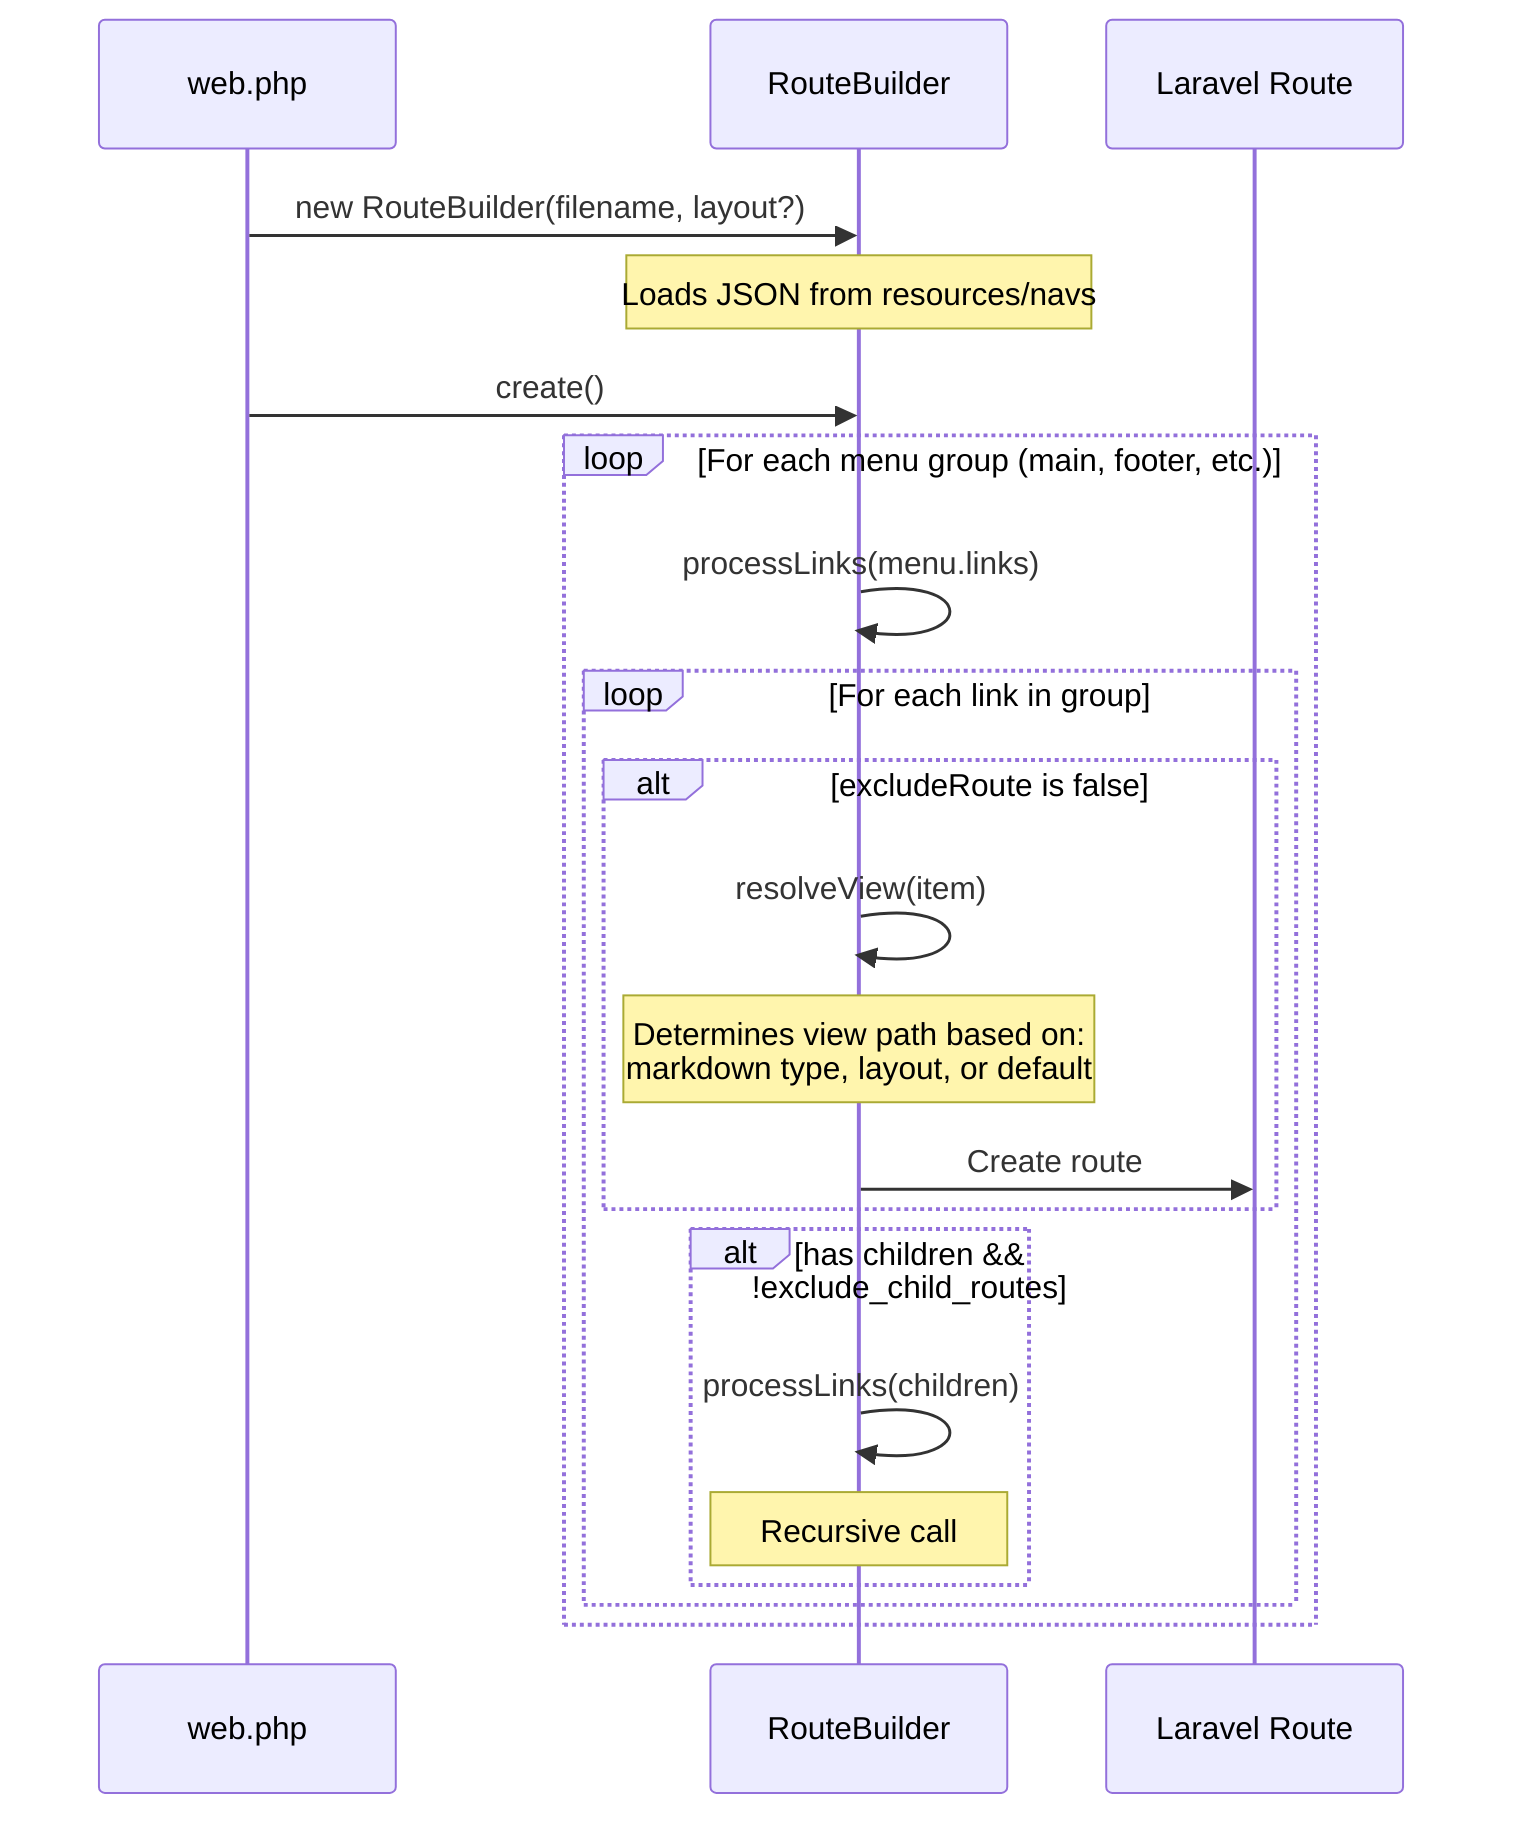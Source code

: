 sequenceDiagram
    participant User as web.php
    participant RB as RouteBuilder
    participant Route as Laravel Route

    User->>RB: new RouteBuilder(filename, layout?)
    Note over RB: Loads JSON from resources/navs
    
    User->>RB: create()
    
    loop For each menu group (main, footer, etc.)
        RB->>RB: processLinks(menu.links)
        
        loop For each link in group
            alt excludeRoute is false
                RB->>RB: resolveView(item)
                Note over RB: Determines view path based on:<br/>markdown type, layout, or default
                RB->>Route: Create route
            end
            
            alt has children && !exclude_child_routes
                RB->>RB: processLinks(children)
                Note over RB: Recursive call
            end
        end
    end